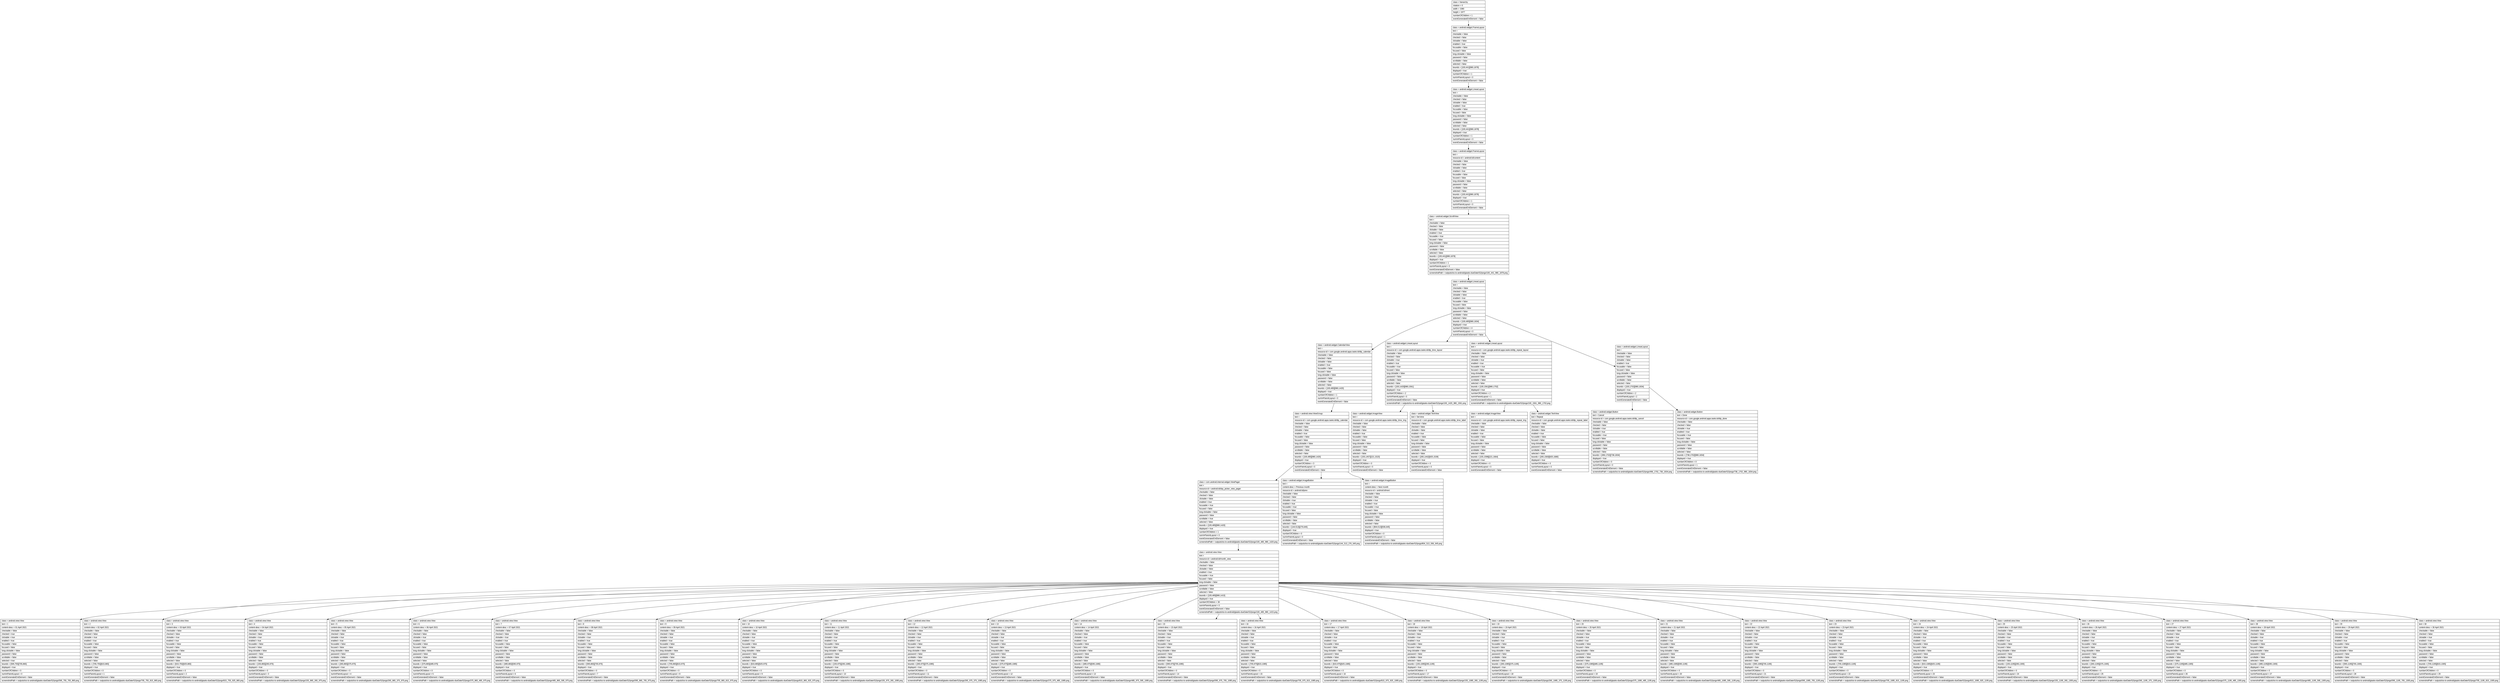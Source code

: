 digraph Layout {

	node [shape=record fontname=Arial];

	0	[label="{class = hierarchy\l|rotation = 0\l|width = 1080\l|height = 1977\l|numberOfChildren = 1\l|eventGeneratedOnElement = false \l}"]
	1	[label="{class = android.widget.FrameLayout\l|text = \l|checkable = false\l|checked = false\l|clickable = false\l|enabled = true\l|focusable = false\l|focused = false\l|long-clickable = false\l|password = false\l|scrollable = false\l|selected = false\l|bounds = [100,441][980,1878]\l|displayed = true\l|numberOfChildren = 1\l|numInParentLayout = 0\l|eventGeneratedOnElement = false \l}"]
	2	[label="{class = android.widget.LinearLayout\l|text = \l|checkable = false\l|checked = false\l|clickable = false\l|enabled = true\l|focusable = false\l|focused = false\l|long-clickable = false\l|password = false\l|scrollable = false\l|selected = false\l|bounds = [100,441][980,1878]\l|displayed = true\l|numberOfChildren = 1\l|numInParentLayout = 0\l|eventGeneratedOnElement = false \l}"]
	3	[label="{class = android.widget.FrameLayout\l|text = \l|resource-id = android:id/content\l|checkable = false\l|checked = false\l|clickable = false\l|enabled = true\l|focusable = false\l|focused = false\l|long-clickable = false\l|password = false\l|scrollable = false\l|selected = false\l|bounds = [100,441][980,1878]\l|displayed = true\l|numberOfChildren = 1\l|numInParentLayout = 0\l|eventGeneratedOnElement = false \l}"]
	4	[label="{class = android.widget.ScrollView\l|text = \l|checkable = false\l|checked = false\l|clickable = false\l|enabled = true\l|focusable = true\l|focused = false\l|long-clickable = false\l|password = false\l|scrollable = false\l|selected = false\l|bounds = [100,441][980,1878]\l|displayed = true\l|numberOfChildren = 1\l|numInParentLayout = 0\l|eventGeneratedOnElement = false \l|screenshotPath = outputs/ios-to-android/gtasks-dueDate/S2/pngs/100_441_980_1878.png\l}"]
	5	[label="{class = android.widget.LinearLayout\l|text = \l|checkable = false\l|checked = false\l|clickable = false\l|enabled = true\l|focusable = false\l|focused = false\l|long-clickable = false\l|password = false\l|scrollable = false\l|selected = false\l|bounds = [100,485][980,1834]\l|displayed = true\l|numberOfChildren = 4\l|numInParentLayout = 0\l|eventGeneratedOnElement = false \l}"]
	6	[label="{class = android.widget.CalendarView\l|text = \l|resource-id = com.google.android.apps.tasks:id/dtp_calendar\l|checkable = false\l|checked = false\l|clickable = false\l|enabled = true\l|focusable = false\l|focused = false\l|long-clickable = false\l|password = false\l|scrollable = false\l|selected = false\l|bounds = [100,485][980,1420]\l|displayed = true\l|numberOfChildren = 1\l|numInParentLayout = 0\l|eventGeneratedOnElement = false \l}"]
	7	[label="{class = android.widget.LinearLayout\l|text = \l|resource-id = com.google.android.apps.tasks:id/dtp_time_layout\l|checkable = false\l|checked = false\l|clickable = true\l|enabled = true\l|focusable = true\l|focused = false\l|long-clickable = false\l|password = false\l|scrollable = false\l|selected = false\l|bounds = [100,1420][980,1561]\l|displayed = true\l|numberOfChildren = 2\l|numInParentLayout = 0\l|eventGeneratedOnElement = false \l|screenshotPath = outputs/ios-to-android/gtasks-dueDate/S2/pngs/100_1420_980_1561.png\l}"]
	8	[label="{class = android.widget.LinearLayout\l|text = \l|resource-id = com.google.android.apps.tasks:id/dtp_repeat_layout\l|checkable = false\l|checked = false\l|clickable = true\l|enabled = true\l|focusable = true\l|focused = false\l|long-clickable = false\l|password = false\l|scrollable = false\l|selected = false\l|bounds = [100,1561][980,1702]\l|displayed = true\l|numberOfChildren = 2\l|numInParentLayout = 1\l|eventGeneratedOnElement = false \l|screenshotPath = outputs/ios-to-android/gtasks-dueDate/S2/pngs/100_1561_980_1702.png\l}"]
	9	[label="{class = android.widget.LinearLayout\l|text = \l|checkable = false\l|checked = false\l|clickable = false\l|enabled = true\l|focusable = false\l|focused = false\l|long-clickable = false\l|password = false\l|scrollable = false\l|selected = false\l|bounds = [100,1702][980,1834]\l|displayed = true\l|numberOfChildren = 2\l|numInParentLayout = 2\l|eventGeneratedOnElement = false \l}"]
	10	[label="{class = android.view.ViewGroup\l|text = \l|resource-id = com.google.android.apps.tasks:id/dtp_calendar\l|checkable = false\l|checked = false\l|clickable = false\l|enabled = true\l|focusable = false\l|focused = false\l|long-clickable = false\l|password = false\l|scrollable = false\l|selected = false\l|bounds = [100,485][980,1420]\l|displayed = true\l|numberOfChildren = 3\l|numInParentLayout = 0\l|eventGeneratedOnElement = false \l}"]
	11	[label="{class = android.widget.ImageView\l|text = \l|resource-id = com.google.android.apps.tasks:id/dtp_time_img\l|checkable = false\l|checked = false\l|clickable = false\l|enabled = true\l|focusable = false\l|focused = false\l|long-clickable = false\l|password = false\l|scrollable = false\l|selected = false\l|bounds = [155,1457][221,1523]\l|displayed = true\l|numberOfChildren = 0\l|numInParentLayout = 0\l|eventGeneratedOnElement = false \l}"]
	12	[label="{class = android.widget.TextView\l|text = Set time\l|resource-id = com.google.android.apps.tasks:id/dtp_time_label\l|checkable = false\l|checked = false\l|clickable = false\l|enabled = true\l|focusable = false\l|focused = false\l|long-clickable = false\l|password = false\l|scrollable = false\l|selected = false\l|bounds = [265,1442][925,1539]\l|displayed = true\l|numberOfChildren = 0\l|numInParentLayout = 0\l|eventGeneratedOnElement = false \l}"]
	13	[label="{class = android.widget.ImageView\l|text = \l|resource-id = com.google.android.apps.tasks:id/dtp_repeat_img\l|checkable = false\l|checked = false\l|clickable = false\l|enabled = true\l|focusable = false\l|focused = false\l|long-clickable = false\l|password = false\l|scrollable = false\l|selected = false\l|bounds = [155,1598][221,1664]\l|displayed = true\l|numberOfChildren = 0\l|numInParentLayout = 0\l|eventGeneratedOnElement = false \l}"]
	14	[label="{class = android.widget.TextView\l|text = Repeat\l|resource-id = com.google.android.apps.tasks:id/dtp_repeat_label\l|checkable = false\l|checked = false\l|clickable = false\l|enabled = true\l|focusable = false\l|focused = false\l|long-clickable = false\l|password = false\l|scrollable = false\l|selected = false\l|bounds = [265,1583][925,1680]\l|displayed = true\l|numberOfChildren = 0\l|numInParentLayout = 0\l|eventGeneratedOnElement = false \l}"]
	15	[label="{class = android.widget.Button\l|text = Cancel\l|resource-id = com.google.android.apps.tasks:id/dtp_cancel\l|checkable = false\l|checked = false\l|clickable = true\l|enabled = true\l|focusable = true\l|focused = false\l|long-clickable = false\l|password = false\l|scrollable = false\l|selected = false\l|bounds = [496,1702][738,1834]\l|displayed = true\l|numberOfChildren = 0\l|numInParentLayout = 0\l|eventGeneratedOnElement = false \l|screenshotPath = outputs/ios-to-android/gtasks-dueDate/S2/pngs/496_1702_738_1834.png\l}"]
	16	[label="{class = android.widget.Button\l|text = Done\l|resource-id = com.google.android.apps.tasks:id/dtp_done\l|checkable = false\l|checked = false\l|clickable = true\l|enabled = true\l|focusable = true\l|focused = false\l|long-clickable = false\l|password = false\l|scrollable = false\l|selected = false\l|bounds = [738,1702][980,1834]\l|displayed = true\l|numberOfChildren = 0\l|numInParentLayout = 1\l|eventGeneratedOnElement = false \l|screenshotPath = outputs/ios-to-android/gtasks-dueDate/S2/pngs/738_1702_980_1834.png\l}"]
	17	[label="{class = com.android.internal.widget.ViewPager\l|text = \l|resource-id = android:id/day_picker_view_pager\l|checkable = false\l|checked = false\l|clickable = false\l|enabled = true\l|focusable = true\l|focused = false\l|long-clickable = false\l|password = false\l|scrollable = true\l|selected = false\l|bounds = [100,485][980,1420]\l|displayed = true\l|numberOfChildren = 1\l|numInParentLayout = 0\l|eventGeneratedOnElement = false \l|screenshotPath = outputs/ios-to-android/gtasks-dueDate/S2/pngs/100_485_980_1420.png\l}"]
	18	[label="{class = android.widget.ImageButton\l|text = \l|content-desc = Previous month\l|resource-id = android:id/prev\l|checkable = false\l|checked = false\l|clickable = true\l|enabled = true\l|focusable = true\l|focused = false\l|long-clickable = false\l|password = false\l|scrollable = false\l|selected = false\l|bounds = [144,513][276,645]\l|displayed = true\l|numberOfChildren = 0\l|numInParentLayout = 0\l|eventGeneratedOnElement = false \l|screenshotPath = outputs/ios-to-android/gtasks-dueDate/S2/pngs/144_513_276_645.png\l}"]
	19	[label="{class = android.widget.ImageButton\l|text = \l|content-desc = Next month\l|resource-id = android:id/next\l|checkable = false\l|checked = false\l|clickable = true\l|enabled = true\l|focusable = true\l|focused = false\l|long-clickable = false\l|password = false\l|scrollable = false\l|selected = false\l|bounds = [804,513][936,645]\l|displayed = true\l|numberOfChildren = 0\l|numInParentLayout = 1\l|eventGeneratedOnElement = false \l|screenshotPath = outputs/ios-to-android/gtasks-dueDate/S2/pngs/804_513_936_645.png\l}"]
	20	[label="{class = android.view.View\l|text = \l|resource-id = android:id/month_view\l|checkable = false\l|checked = false\l|clickable = false\l|enabled = true\l|focusable = true\l|focused = false\l|long-clickable = false\l|password = false\l|scrollable = false\l|selected = false\l|bounds = [100,485][980,1415]\l|displayed = true\l|numberOfChildren = 30\l|numInParentLayout = 0\l|eventGeneratedOnElement = false \l|screenshotPath = outputs/ios-to-android/gtasks-dueDate/S2/pngs/100_485_980_1415.png\l}"]
	21	[label="{class = android.view.View\l|text = 1\l|content-desc = 01 April 2021\l|checkable = false\l|checked = true\l|clickable = true\l|enabled = true\l|focusable = false\l|focused = false\l|long-clickable = false\l|password = false\l|scrollable = false\l|selected = true\l|bounds = [595,755][705,865]\l|displayed = true\l|numberOfChildren = 0\l|numInParentLayout = 0\l|eventGeneratedOnElement = false \l|screenshotPath = outputs/ios-to-android/gtasks-dueDate/S2/pngs/595_755_705_865.png\l}"]
	22	[label="{class = android.view.View\l|text = 2\l|content-desc = 02 April 2021\l|checkable = false\l|checked = false\l|clickable = true\l|enabled = true\l|focusable = false\l|focused = false\l|long-clickable = false\l|password = false\l|scrollable = false\l|selected = false\l|bounds = [705,755][815,865]\l|displayed = true\l|numberOfChildren = 0\l|numInParentLayout = 1\l|eventGeneratedOnElement = false \l|screenshotPath = outputs/ios-to-android/gtasks-dueDate/S2/pngs/705_755_815_865.png\l}"]
	23	[label="{class = android.view.View\l|text = 3\l|content-desc = 03 April 2021\l|checkable = false\l|checked = false\l|clickable = true\l|enabled = true\l|focusable = false\l|focused = false\l|long-clickable = false\l|password = false\l|scrollable = false\l|selected = false\l|bounds = [815,755][925,865]\l|displayed = true\l|numberOfChildren = 0\l|numInParentLayout = 2\l|eventGeneratedOnElement = false \l|screenshotPath = outputs/ios-to-android/gtasks-dueDate/S2/pngs/815_755_925_865.png\l}"]
	24	[label="{class = android.view.View\l|text = 4\l|content-desc = 04 April 2021\l|checkable = false\l|checked = false\l|clickable = true\l|enabled = true\l|focusable = false\l|focused = false\l|long-clickable = false\l|password = false\l|scrollable = false\l|selected = false\l|bounds = [155,865][265,975]\l|displayed = true\l|numberOfChildren = 0\l|numInParentLayout = 3\l|eventGeneratedOnElement = false \l|screenshotPath = outputs/ios-to-android/gtasks-dueDate/S2/pngs/155_865_265_975.png\l}"]
	25	[label="{class = android.view.View\l|text = 5\l|content-desc = 05 April 2021\l|checkable = false\l|checked = false\l|clickable = true\l|enabled = true\l|focusable = false\l|focused = false\l|long-clickable = false\l|password = false\l|scrollable = false\l|selected = false\l|bounds = [265,865][375,975]\l|displayed = true\l|numberOfChildren = 0\l|numInParentLayout = 4\l|eventGeneratedOnElement = false \l|screenshotPath = outputs/ios-to-android/gtasks-dueDate/S2/pngs/265_865_375_975.png\l}"]
	26	[label="{class = android.view.View\l|text = 6\l|content-desc = 06 April 2021\l|checkable = false\l|checked = false\l|clickable = true\l|enabled = true\l|focusable = false\l|focused = false\l|long-clickable = false\l|password = false\l|scrollable = false\l|selected = false\l|bounds = [375,865][485,975]\l|displayed = true\l|numberOfChildren = 0\l|numInParentLayout = 5\l|eventGeneratedOnElement = false \l|screenshotPath = outputs/ios-to-android/gtasks-dueDate/S2/pngs/375_865_485_975.png\l}"]
	27	[label="{class = android.view.View\l|text = 7\l|content-desc = 07 April 2021\l|checkable = false\l|checked = false\l|clickable = true\l|enabled = true\l|focusable = false\l|focused = false\l|long-clickable = false\l|password = false\l|scrollable = false\l|selected = false\l|bounds = [485,865][595,975]\l|displayed = true\l|numberOfChildren = 0\l|numInParentLayout = 6\l|eventGeneratedOnElement = false \l|screenshotPath = outputs/ios-to-android/gtasks-dueDate/S2/pngs/485_865_595_975.png\l}"]
	28	[label="{class = android.view.View\l|text = 8\l|content-desc = 08 April 2021\l|checkable = false\l|checked = false\l|clickable = true\l|enabled = true\l|focusable = false\l|focused = false\l|long-clickable = false\l|password = false\l|scrollable = false\l|selected = false\l|bounds = [595,865][705,975]\l|displayed = true\l|numberOfChildren = 0\l|numInParentLayout = 7\l|eventGeneratedOnElement = false \l|screenshotPath = outputs/ios-to-android/gtasks-dueDate/S2/pngs/595_865_705_975.png\l}"]
	29	[label="{class = android.view.View\l|text = 9\l|content-desc = 09 April 2021\l|checkable = false\l|checked = false\l|clickable = true\l|enabled = true\l|focusable = false\l|focused = false\l|long-clickable = false\l|password = false\l|scrollable = false\l|selected = false\l|bounds = [705,865][815,975]\l|displayed = true\l|numberOfChildren = 0\l|numInParentLayout = 8\l|eventGeneratedOnElement = false \l|screenshotPath = outputs/ios-to-android/gtasks-dueDate/S2/pngs/705_865_815_975.png\l}"]
	30	[label="{class = android.view.View\l|text = 10\l|content-desc = 10 April 2021\l|checkable = false\l|checked = false\l|clickable = true\l|enabled = true\l|focusable = false\l|focused = false\l|long-clickable = false\l|password = false\l|scrollable = false\l|selected = false\l|bounds = [815,865][925,975]\l|displayed = true\l|numberOfChildren = 0\l|numInParentLayout = 9\l|eventGeneratedOnElement = false \l|screenshotPath = outputs/ios-to-android/gtasks-dueDate/S2/pngs/815_865_925_975.png\l}"]
	31	[label="{class = android.view.View\l|text = 11\l|content-desc = 11 April 2021\l|checkable = false\l|checked = false\l|clickable = true\l|enabled = true\l|focusable = false\l|focused = false\l|long-clickable = false\l|password = false\l|scrollable = false\l|selected = false\l|bounds = [155,975][265,1085]\l|displayed = true\l|numberOfChildren = 0\l|numInParentLayout = 10\l|eventGeneratedOnElement = false \l|screenshotPath = outputs/ios-to-android/gtasks-dueDate/S2/pngs/155_975_265_1085.png\l}"]
	32	[label="{class = android.view.View\l|text = 12\l|content-desc = 12 April 2021\l|checkable = false\l|checked = false\l|clickable = true\l|enabled = true\l|focusable = false\l|focused = false\l|long-clickable = false\l|password = false\l|scrollable = false\l|selected = false\l|bounds = [265,975][375,1085]\l|displayed = true\l|numberOfChildren = 0\l|numInParentLayout = 11\l|eventGeneratedOnElement = false \l|screenshotPath = outputs/ios-to-android/gtasks-dueDate/S2/pngs/265_975_375_1085.png\l}"]
	33	[label="{class = android.view.View\l|text = 13\l|content-desc = 13 April 2021\l|checkable = false\l|checked = false\l|clickable = true\l|enabled = true\l|focusable = false\l|focused = false\l|long-clickable = false\l|password = false\l|scrollable = false\l|selected = false\l|bounds = [375,975][485,1085]\l|displayed = true\l|numberOfChildren = 0\l|numInParentLayout = 12\l|eventGeneratedOnElement = false \l|screenshotPath = outputs/ios-to-android/gtasks-dueDate/S2/pngs/375_975_485_1085.png\l}"]
	34	[label="{class = android.view.View\l|text = 14\l|content-desc = 14 April 2021\l|checkable = false\l|checked = false\l|clickable = true\l|enabled = true\l|focusable = false\l|focused = false\l|long-clickable = false\l|password = false\l|scrollable = false\l|selected = false\l|bounds = [485,975][595,1085]\l|displayed = true\l|numberOfChildren = 0\l|numInParentLayout = 13\l|eventGeneratedOnElement = false \l|screenshotPath = outputs/ios-to-android/gtasks-dueDate/S2/pngs/485_975_595_1085.png\l}"]
	35	[label="{class = android.view.View\l|text = 15\l|content-desc = 15 April 2021\l|checkable = false\l|checked = false\l|clickable = true\l|enabled = true\l|focusable = false\l|focused = false\l|long-clickable = false\l|password = false\l|scrollable = false\l|selected = false\l|bounds = [595,975][705,1085]\l|displayed = true\l|numberOfChildren = 0\l|numInParentLayout = 14\l|eventGeneratedOnElement = false \l|screenshotPath = outputs/ios-to-android/gtasks-dueDate/S2/pngs/595_975_705_1085.png\l}"]
	36	[label="{class = android.view.View\l|text = 16\l|content-desc = 16 April 2021\l|checkable = false\l|checked = false\l|clickable = true\l|enabled = true\l|focusable = false\l|focused = false\l|long-clickable = false\l|password = false\l|scrollable = false\l|selected = false\l|bounds = [705,975][815,1085]\l|displayed = true\l|numberOfChildren = 0\l|numInParentLayout = 15\l|eventGeneratedOnElement = false \l|screenshotPath = outputs/ios-to-android/gtasks-dueDate/S2/pngs/705_975_815_1085.png\l}"]
	37	[label="{class = android.view.View\l|text = 17\l|content-desc = 17 April 2021\l|checkable = false\l|checked = false\l|clickable = true\l|enabled = true\l|focusable = false\l|focused = false\l|long-clickable = false\l|password = false\l|scrollable = false\l|selected = false\l|bounds = [815,975][925,1085]\l|displayed = true\l|numberOfChildren = 0\l|numInParentLayout = 16\l|eventGeneratedOnElement = false \l|screenshotPath = outputs/ios-to-android/gtasks-dueDate/S2/pngs/815_975_925_1085.png\l}"]
	38	[label="{class = android.view.View\l|text = 18\l|content-desc = 18 April 2021\l|checkable = false\l|checked = false\l|clickable = true\l|enabled = true\l|focusable = false\l|focused = false\l|long-clickable = false\l|password = false\l|scrollable = false\l|selected = false\l|bounds = [155,1085][265,1195]\l|displayed = true\l|numberOfChildren = 0\l|numInParentLayout = 17\l|eventGeneratedOnElement = false \l|screenshotPath = outputs/ios-to-android/gtasks-dueDate/S2/pngs/155_1085_265_1195.png\l}"]
	39	[label="{class = android.view.View\l|text = 19\l|content-desc = 19 April 2021\l|checkable = false\l|checked = false\l|clickable = true\l|enabled = true\l|focusable = false\l|focused = false\l|long-clickable = false\l|password = false\l|scrollable = false\l|selected = false\l|bounds = [265,1085][375,1195]\l|displayed = true\l|numberOfChildren = 0\l|numInParentLayout = 18\l|eventGeneratedOnElement = false \l|screenshotPath = outputs/ios-to-android/gtasks-dueDate/S2/pngs/265_1085_375_1195.png\l}"]
	40	[label="{class = android.view.View\l|text = 20\l|content-desc = 20 April 2021\l|checkable = false\l|checked = false\l|clickable = true\l|enabled = true\l|focusable = false\l|focused = false\l|long-clickable = false\l|password = false\l|scrollable = false\l|selected = false\l|bounds = [375,1085][485,1195]\l|displayed = true\l|numberOfChildren = 0\l|numInParentLayout = 19\l|eventGeneratedOnElement = false \l|screenshotPath = outputs/ios-to-android/gtasks-dueDate/S2/pngs/375_1085_485_1195.png\l}"]
	41	[label="{class = android.view.View\l|text = 21\l|content-desc = 21 April 2021\l|checkable = false\l|checked = false\l|clickable = true\l|enabled = true\l|focusable = false\l|focused = false\l|long-clickable = false\l|password = false\l|scrollable = false\l|selected = false\l|bounds = [485,1085][595,1195]\l|displayed = true\l|numberOfChildren = 0\l|numInParentLayout = 20\l|eventGeneratedOnElement = false \l|screenshotPath = outputs/ios-to-android/gtasks-dueDate/S2/pngs/485_1085_595_1195.png\l}"]
	42	[label="{class = android.view.View\l|text = 22\l|content-desc = 22 April 2021\l|checkable = false\l|checked = false\l|clickable = true\l|enabled = true\l|focusable = false\l|focused = false\l|long-clickable = false\l|password = false\l|scrollable = false\l|selected = false\l|bounds = [595,1085][705,1195]\l|displayed = true\l|numberOfChildren = 0\l|numInParentLayout = 21\l|eventGeneratedOnElement = false \l|screenshotPath = outputs/ios-to-android/gtasks-dueDate/S2/pngs/595_1085_705_1195.png\l}"]
	43	[label="{class = android.view.View\l|text = 23\l|content-desc = 23 April 2021\l|checkable = false\l|checked = false\l|clickable = true\l|enabled = true\l|focusable = false\l|focused = false\l|long-clickable = false\l|password = false\l|scrollable = false\l|selected = false\l|bounds = [705,1085][815,1195]\l|displayed = true\l|numberOfChildren = 0\l|numInParentLayout = 22\l|eventGeneratedOnElement = false \l|screenshotPath = outputs/ios-to-android/gtasks-dueDate/S2/pngs/705_1085_815_1195.png\l}"]
	44	[label="{class = android.view.View\l|text = 24\l|content-desc = 24 April 2021\l|checkable = false\l|checked = false\l|clickable = true\l|enabled = true\l|focusable = false\l|focused = false\l|long-clickable = false\l|password = false\l|scrollable = false\l|selected = false\l|bounds = [815,1085][925,1195]\l|displayed = true\l|numberOfChildren = 0\l|numInParentLayout = 23\l|eventGeneratedOnElement = false \l|screenshotPath = outputs/ios-to-android/gtasks-dueDate/S2/pngs/815_1085_925_1195.png\l}"]
	45	[label="{class = android.view.View\l|text = 25\l|content-desc = 25 April 2021\l|checkable = false\l|checked = false\l|clickable = true\l|enabled = true\l|focusable = false\l|focused = false\l|long-clickable = false\l|password = false\l|scrollable = false\l|selected = false\l|bounds = [155,1195][265,1305]\l|displayed = true\l|numberOfChildren = 0\l|numInParentLayout = 24\l|eventGeneratedOnElement = false \l|screenshotPath = outputs/ios-to-android/gtasks-dueDate/S2/pngs/155_1195_265_1305.png\l}"]
	46	[label="{class = android.view.View\l|text = 26\l|content-desc = 26 April 2021\l|checkable = false\l|checked = false\l|clickable = true\l|enabled = true\l|focusable = false\l|focused = false\l|long-clickable = false\l|password = false\l|scrollable = false\l|selected = false\l|bounds = [265,1195][375,1305]\l|displayed = true\l|numberOfChildren = 0\l|numInParentLayout = 25\l|eventGeneratedOnElement = false \l|screenshotPath = outputs/ios-to-android/gtasks-dueDate/S2/pngs/265_1195_375_1305.png\l}"]
	47	[label="{class = android.view.View\l|text = 27\l|content-desc = 27 April 2021\l|checkable = false\l|checked = false\l|clickable = true\l|enabled = true\l|focusable = false\l|focused = false\l|long-clickable = false\l|password = false\l|scrollable = false\l|selected = false\l|bounds = [375,1195][485,1305]\l|displayed = true\l|numberOfChildren = 0\l|numInParentLayout = 26\l|eventGeneratedOnElement = false \l|screenshotPath = outputs/ios-to-android/gtasks-dueDate/S2/pngs/375_1195_485_1305.png\l}"]
	48	[label="{class = android.view.View\l|text = 28\l|content-desc = 28 April 2021\l|checkable = false\l|checked = false\l|clickable = true\l|enabled = true\l|focusable = false\l|focused = false\l|long-clickable = false\l|password = false\l|scrollable = false\l|selected = false\l|bounds = [485,1195][595,1305]\l|displayed = true\l|numberOfChildren = 0\l|numInParentLayout = 27\l|eventGeneratedOnElement = false \l|screenshotPath = outputs/ios-to-android/gtasks-dueDate/S2/pngs/485_1195_595_1305.png\l}"]
	49	[label="{class = android.view.View\l|text = 29\l|content-desc = 29 April 2021\l|checkable = false\l|checked = false\l|clickable = true\l|enabled = true\l|focusable = false\l|focused = false\l|long-clickable = false\l|password = false\l|scrollable = false\l|selected = false\l|bounds = [595,1195][705,1305]\l|displayed = true\l|numberOfChildren = 0\l|numInParentLayout = 28\l|eventGeneratedOnElement = false \l|screenshotPath = outputs/ios-to-android/gtasks-dueDate/S2/pngs/595_1195_705_1305.png\l}"]
	50	[label="{class = android.view.View\l|text = 30\l|content-desc = 30 April 2021\l|checkable = false\l|checked = false\l|clickable = true\l|enabled = true\l|focusable = false\l|focused = false\l|long-clickable = false\l|password = false\l|scrollable = false\l|selected = false\l|bounds = [705,1195][815,1305]\l|displayed = true\l|numberOfChildren = 0\l|numInParentLayout = 29\l|eventGeneratedOnElement = false \l|screenshotPath = outputs/ios-to-android/gtasks-dueDate/S2/pngs/705_1195_815_1305.png\l}"]


	0 -> 1
	1 -> 2
	2 -> 3
	3 -> 4
	4 -> 5
	5 -> 6
	5 -> 7
	5 -> 8
	5 -> 9
	6 -> 10
	7 -> 11
	7 -> 12
	8 -> 13
	8 -> 14
	9 -> 15
	9 -> 16
	10 -> 17
	10 -> 18
	10 -> 19
	17 -> 20
	20 -> 21
	20 -> 22
	20 -> 23
	20 -> 24
	20 -> 25
	20 -> 26
	20 -> 27
	20 -> 28
	20 -> 29
	20 -> 30
	20 -> 31
	20 -> 32
	20 -> 33
	20 -> 34
	20 -> 35
	20 -> 36
	20 -> 37
	20 -> 38
	20 -> 39
	20 -> 40
	20 -> 41
	20 -> 42
	20 -> 43
	20 -> 44
	20 -> 45
	20 -> 46
	20 -> 47
	20 -> 48
	20 -> 49
	20 -> 50


}